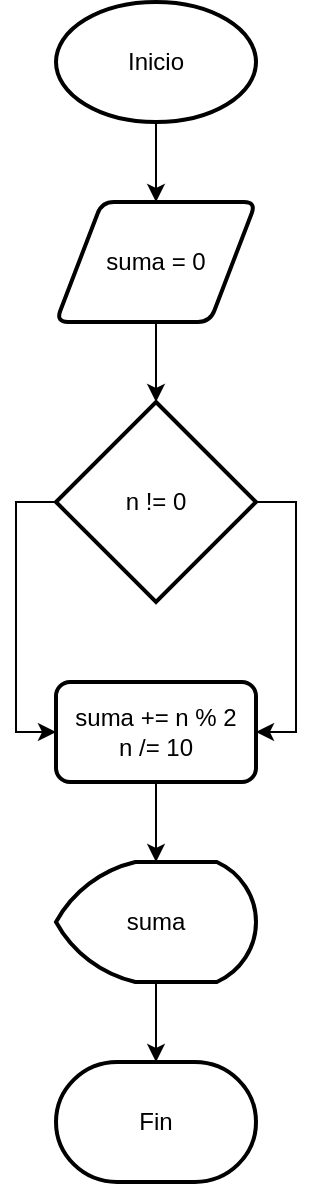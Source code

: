 <mxfile version="24.3.1" type="github">
  <diagram name="Página-1" id="DZcBgJ-1E6zxFlGNOkJr">
    <mxGraphModel dx="879" dy="440" grid="1" gridSize="10" guides="1" tooltips="1" connect="1" arrows="1" fold="1" page="1" pageScale="1" pageWidth="827" pageHeight="1169" math="0" shadow="0">
      <root>
        <mxCell id="0" />
        <mxCell id="1" parent="0" />
        <mxCell id="l0mET7hSXXN5ccjDcdBl-3" value="" style="edgeStyle=orthogonalEdgeStyle;rounded=0;orthogonalLoop=1;jettySize=auto;html=1;" edge="1" parent="1" source="l0mET7hSXXN5ccjDcdBl-1" target="l0mET7hSXXN5ccjDcdBl-2">
          <mxGeometry relative="1" as="geometry" />
        </mxCell>
        <mxCell id="l0mET7hSXXN5ccjDcdBl-1" value="Inicio" style="strokeWidth=2;html=1;shape=mxgraph.flowchart.start_1;whiteSpace=wrap;" vertex="1" parent="1">
          <mxGeometry x="364" y="10" width="100" height="60" as="geometry" />
        </mxCell>
        <mxCell id="l0mET7hSXXN5ccjDcdBl-5" value="" style="edgeStyle=orthogonalEdgeStyle;rounded=0;orthogonalLoop=1;jettySize=auto;html=1;" edge="1" parent="1" source="l0mET7hSXXN5ccjDcdBl-2" target="l0mET7hSXXN5ccjDcdBl-4">
          <mxGeometry relative="1" as="geometry" />
        </mxCell>
        <mxCell id="l0mET7hSXXN5ccjDcdBl-2" value="suma = 0" style="shape=parallelogram;html=1;strokeWidth=2;perimeter=parallelogramPerimeter;whiteSpace=wrap;rounded=1;arcSize=12;size=0.23;" vertex="1" parent="1">
          <mxGeometry x="364" y="110" width="100" height="60" as="geometry" />
        </mxCell>
        <mxCell id="l0mET7hSXXN5ccjDcdBl-10" style="edgeStyle=orthogonalEdgeStyle;rounded=0;orthogonalLoop=1;jettySize=auto;html=1;entryX=0;entryY=0.5;entryDx=0;entryDy=0;" edge="1" parent="1" source="l0mET7hSXXN5ccjDcdBl-4" target="l0mET7hSXXN5ccjDcdBl-6">
          <mxGeometry relative="1" as="geometry">
            <Array as="points">
              <mxPoint x="344" y="260" />
              <mxPoint x="344" y="375" />
            </Array>
          </mxGeometry>
        </mxCell>
        <mxCell id="l0mET7hSXXN5ccjDcdBl-11" style="edgeStyle=orthogonalEdgeStyle;rounded=0;orthogonalLoop=1;jettySize=auto;html=1;entryX=1;entryY=0.5;entryDx=0;entryDy=0;" edge="1" parent="1" source="l0mET7hSXXN5ccjDcdBl-4" target="l0mET7hSXXN5ccjDcdBl-6">
          <mxGeometry relative="1" as="geometry">
            <Array as="points">
              <mxPoint x="484" y="260" />
              <mxPoint x="484" y="375" />
            </Array>
          </mxGeometry>
        </mxCell>
        <mxCell id="l0mET7hSXXN5ccjDcdBl-4" value="n != 0" style="strokeWidth=2;html=1;shape=mxgraph.flowchart.decision;whiteSpace=wrap;" vertex="1" parent="1">
          <mxGeometry x="364" y="210" width="100" height="100" as="geometry" />
        </mxCell>
        <mxCell id="l0mET7hSXXN5ccjDcdBl-9" value="" style="edgeStyle=orthogonalEdgeStyle;rounded=0;orthogonalLoop=1;jettySize=auto;html=1;" edge="1" parent="1" source="l0mET7hSXXN5ccjDcdBl-6" target="l0mET7hSXXN5ccjDcdBl-8">
          <mxGeometry relative="1" as="geometry" />
        </mxCell>
        <mxCell id="l0mET7hSXXN5ccjDcdBl-6" value="&lt;div&gt;suma += n % 2&lt;/div&gt;&lt;div&gt;n /= 10&lt;br&gt;&lt;/div&gt;" style="rounded=1;whiteSpace=wrap;html=1;absoluteArcSize=1;arcSize=14;strokeWidth=2;" vertex="1" parent="1">
          <mxGeometry x="364" y="350" width="100" height="50" as="geometry" />
        </mxCell>
        <mxCell id="l0mET7hSXXN5ccjDcdBl-13" value="" style="edgeStyle=orthogonalEdgeStyle;rounded=0;orthogonalLoop=1;jettySize=auto;html=1;" edge="1" parent="1" source="l0mET7hSXXN5ccjDcdBl-8" target="l0mET7hSXXN5ccjDcdBl-12">
          <mxGeometry relative="1" as="geometry" />
        </mxCell>
        <mxCell id="l0mET7hSXXN5ccjDcdBl-8" value="suma" style="strokeWidth=2;html=1;shape=mxgraph.flowchart.display;whiteSpace=wrap;" vertex="1" parent="1">
          <mxGeometry x="364" y="440" width="100" height="60" as="geometry" />
        </mxCell>
        <mxCell id="l0mET7hSXXN5ccjDcdBl-12" value="Fin" style="strokeWidth=2;html=1;shape=mxgraph.flowchart.terminator;whiteSpace=wrap;" vertex="1" parent="1">
          <mxGeometry x="364" y="540" width="100" height="60" as="geometry" />
        </mxCell>
      </root>
    </mxGraphModel>
  </diagram>
</mxfile>
